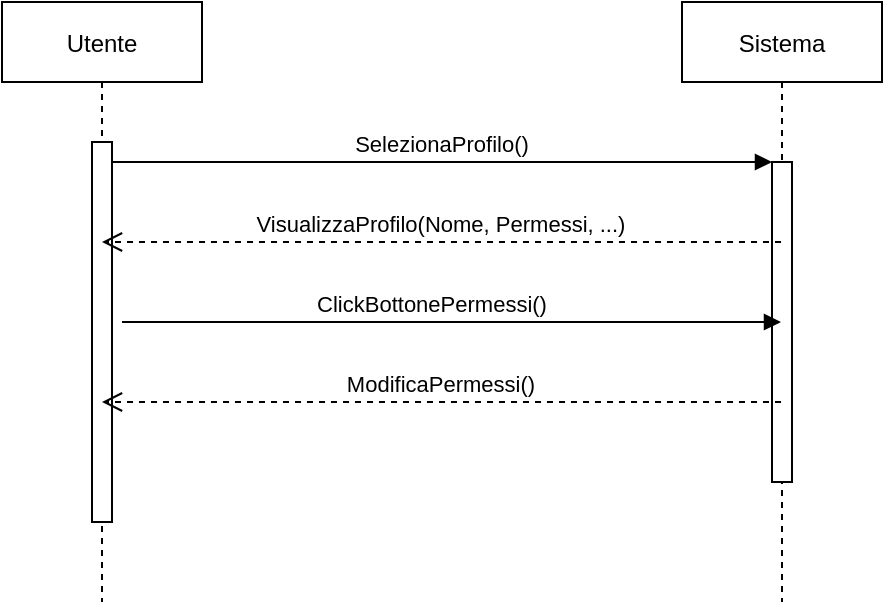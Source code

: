 <mxfile>
    <diagram id="9Xjvty757VEQDmrLDHqj" name="Page-1">
        <mxGraphModel dx="728" dy="680" grid="1" gridSize="10" guides="1" tooltips="1" connect="1" arrows="1" fold="1" page="1" pageScale="1" pageWidth="827" pageHeight="1169" math="0" shadow="0">
            <root>
                <mxCell id="0"/>
                <mxCell id="1" parent="0"/>
                <mxCell id="2" value="Utente" style="shape=umlLifeline;perimeter=lifelinePerimeter;container=1;collapsible=0;recursiveResize=0;rounded=0;shadow=0;strokeWidth=1;" vertex="1" parent="1">
                    <mxGeometry x="20" y="20" width="100" height="300" as="geometry"/>
                </mxCell>
                <mxCell id="3" value="" style="points=[];perimeter=orthogonalPerimeter;rounded=0;shadow=0;strokeWidth=1;" vertex="1" parent="2">
                    <mxGeometry x="45" y="70" width="10" height="190" as="geometry"/>
                </mxCell>
                <mxCell id="6" value="Sistema" style="shape=umlLifeline;perimeter=lifelinePerimeter;container=1;collapsible=0;recursiveResize=0;rounded=0;shadow=0;strokeWidth=1;" vertex="1" parent="1">
                    <mxGeometry x="360" y="20" width="100" height="300" as="geometry"/>
                </mxCell>
                <mxCell id="7" value="" style="points=[];perimeter=orthogonalPerimeter;rounded=0;shadow=0;strokeWidth=1;" vertex="1" parent="6">
                    <mxGeometry x="45" y="80" width="10" height="160" as="geometry"/>
                </mxCell>
                <mxCell id="8" value="VisualizzaProfilo(Nome, Permessi, ...)" style="verticalAlign=bottom;endArrow=open;dashed=1;endSize=8;shadow=0;strokeWidth=1;" edge="1" parent="1" source="6">
                    <mxGeometry relative="1" as="geometry">
                        <mxPoint x="70" y="140" as="targetPoint"/>
                        <mxPoint x="245" y="140" as="sourcePoint"/>
                        <Array as="points">
                            <mxPoint x="160" y="140"/>
                        </Array>
                    </mxGeometry>
                </mxCell>
                <mxCell id="9" value="SelezionaProfilo()" style="verticalAlign=bottom;endArrow=block;entryX=0;entryY=0;shadow=0;strokeWidth=1;" edge="1" parent="1" source="3" target="7">
                    <mxGeometry relative="1" as="geometry">
                        <mxPoint x="175" y="100" as="sourcePoint"/>
                    </mxGeometry>
                </mxCell>
                <mxCell id="12" value="ClickBottonePermessi()" style="verticalAlign=bottom;endArrow=block;shadow=0;strokeWidth=1;" edge="1" parent="1" target="6">
                    <mxGeometry x="-0.059" relative="1" as="geometry">
                        <mxPoint x="80" y="180.0" as="sourcePoint"/>
                        <mxPoint x="250" y="180.0" as="targetPoint"/>
                        <mxPoint as="offset"/>
                    </mxGeometry>
                </mxCell>
                <mxCell id="13" value="ModificaPermessi()" style="verticalAlign=bottom;endArrow=open;dashed=1;endSize=8;shadow=0;strokeWidth=1;" edge="1" parent="1" source="6">
                    <mxGeometry relative="1" as="geometry">
                        <mxPoint x="70" y="220" as="targetPoint"/>
                        <mxPoint x="245" y="220" as="sourcePoint"/>
                        <Array as="points">
                            <mxPoint x="160" y="220"/>
                        </Array>
                    </mxGeometry>
                </mxCell>
            </root>
        </mxGraphModel>
    </diagram>
</mxfile>